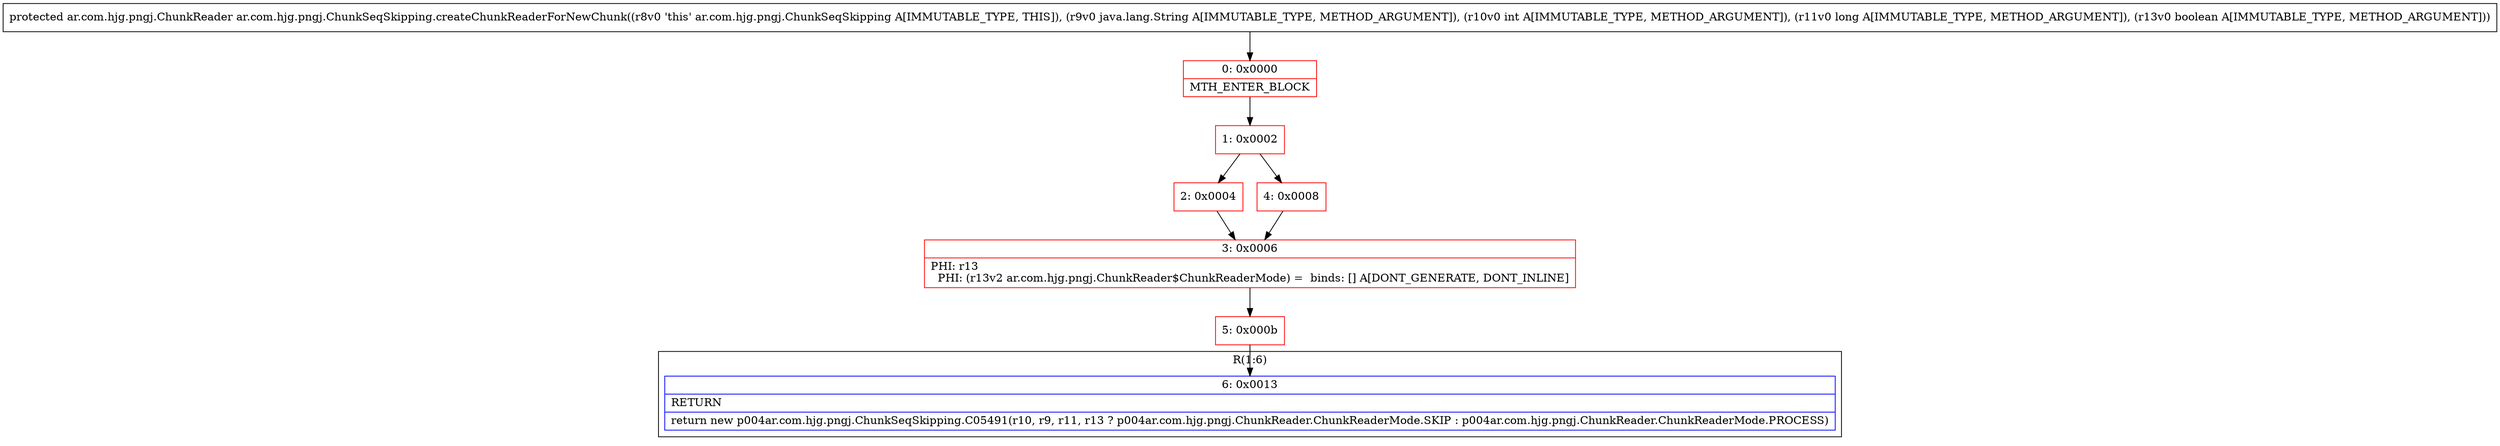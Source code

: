 digraph "CFG forar.com.hjg.pngj.ChunkSeqSkipping.createChunkReaderForNewChunk(Ljava\/lang\/String;IJZ)Lar\/com\/hjg\/pngj\/ChunkReader;" {
subgraph cluster_Region_250548562 {
label = "R(1:6)";
node [shape=record,color=blue];
Node_6 [shape=record,label="{6\:\ 0x0013|RETURN\l|return new p004ar.com.hjg.pngj.ChunkSeqSkipping.C05491(r10, r9, r11, r13 ? p004ar.com.hjg.pngj.ChunkReader.ChunkReaderMode.SKIP : p004ar.com.hjg.pngj.ChunkReader.ChunkReaderMode.PROCESS)\l}"];
}
Node_0 [shape=record,color=red,label="{0\:\ 0x0000|MTH_ENTER_BLOCK\l}"];
Node_1 [shape=record,color=red,label="{1\:\ 0x0002}"];
Node_2 [shape=record,color=red,label="{2\:\ 0x0004}"];
Node_3 [shape=record,color=red,label="{3\:\ 0x0006|PHI: r13 \l  PHI: (r13v2 ar.com.hjg.pngj.ChunkReader$ChunkReaderMode) =  binds: [] A[DONT_GENERATE, DONT_INLINE]\l}"];
Node_4 [shape=record,color=red,label="{4\:\ 0x0008}"];
Node_5 [shape=record,color=red,label="{5\:\ 0x000b}"];
MethodNode[shape=record,label="{protected ar.com.hjg.pngj.ChunkReader ar.com.hjg.pngj.ChunkSeqSkipping.createChunkReaderForNewChunk((r8v0 'this' ar.com.hjg.pngj.ChunkSeqSkipping A[IMMUTABLE_TYPE, THIS]), (r9v0 java.lang.String A[IMMUTABLE_TYPE, METHOD_ARGUMENT]), (r10v0 int A[IMMUTABLE_TYPE, METHOD_ARGUMENT]), (r11v0 long A[IMMUTABLE_TYPE, METHOD_ARGUMENT]), (r13v0 boolean A[IMMUTABLE_TYPE, METHOD_ARGUMENT])) }"];
MethodNode -> Node_0;
Node_0 -> Node_1;
Node_1 -> Node_2;
Node_1 -> Node_4;
Node_2 -> Node_3;
Node_3 -> Node_5;
Node_4 -> Node_3;
Node_5 -> Node_6;
}

